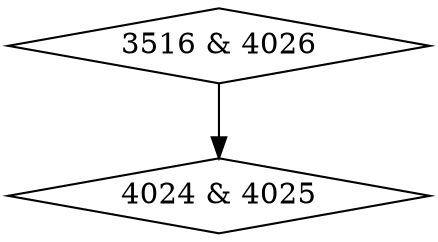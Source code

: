 digraph {
0 [label = "3516 & 4026", shape = diamond];
1 [label = "4024 & 4025", shape = diamond];
0->1;
}

